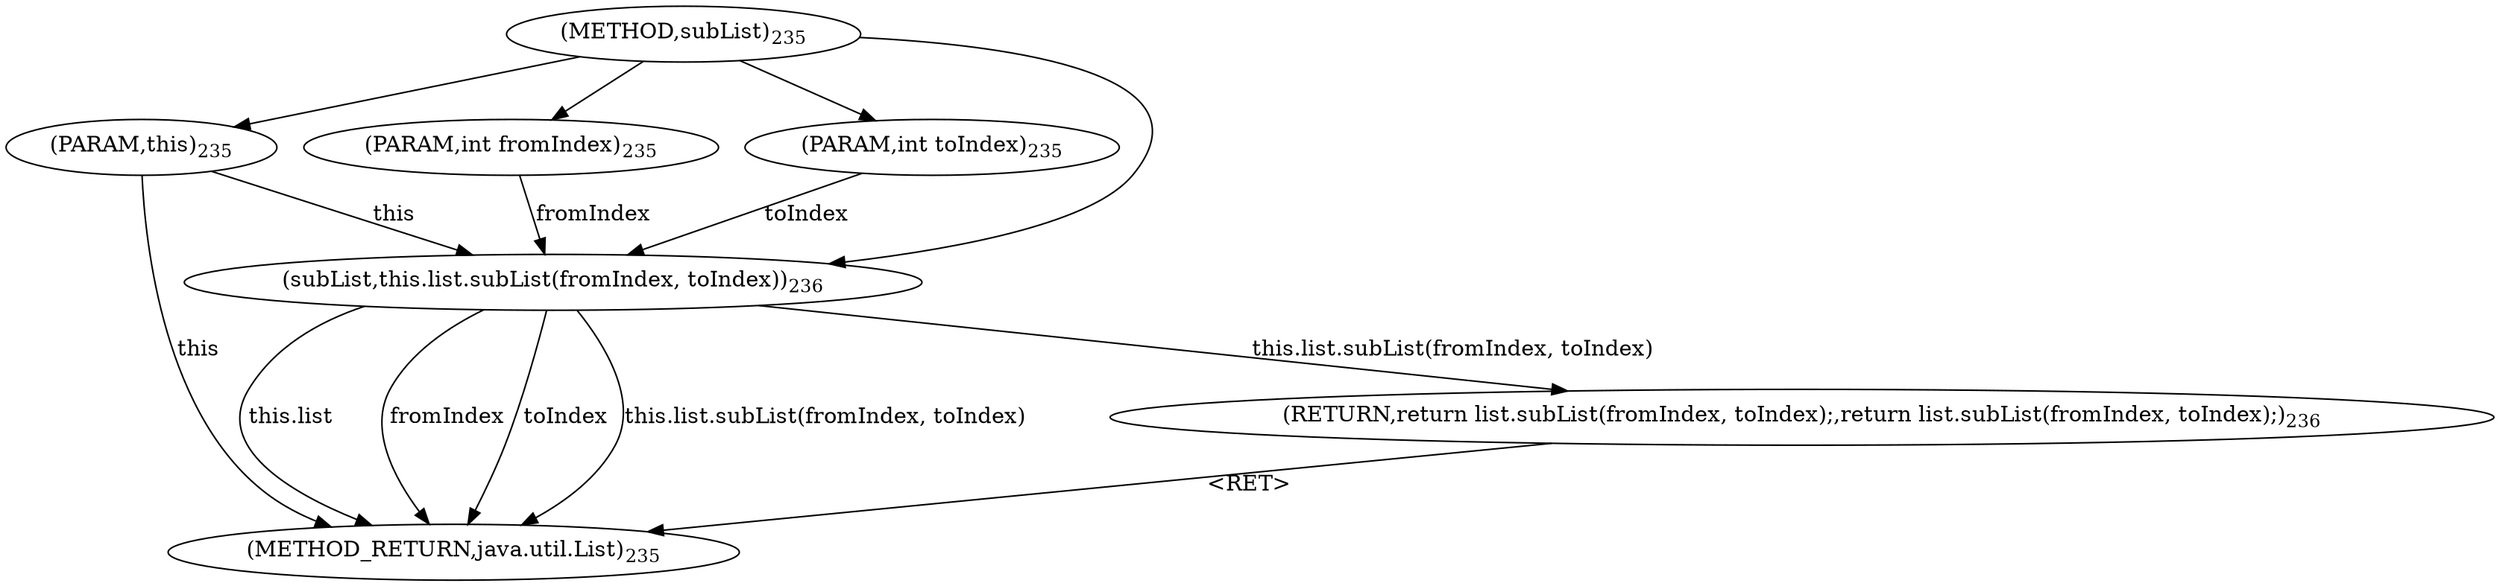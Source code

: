 digraph "subList" {  
"728" [label = <(METHOD,subList)<SUB>235</SUB>> ]
"742" [label = <(METHOD_RETURN,java.util.List)<SUB>235</SUB>> ]
"729" [label = <(PARAM,this)<SUB>235</SUB>> ]
"730" [label = <(PARAM,int fromIndex)<SUB>235</SUB>> ]
"731" [label = <(PARAM,int toIndex)<SUB>235</SUB>> ]
"733" [label = <(RETURN,return list.subList(fromIndex, toIndex);,return list.subList(fromIndex, toIndex);)<SUB>236</SUB>> ]
"734" [label = <(subList,this.list.subList(fromIndex, toIndex))<SUB>236</SUB>> ]
"734" [label = <(subList,this.list.subList(fromIndex, toIndex))<SUB>236</SUB>> ]
"734" [label = <(subList,this.list.subList(fromIndex, toIndex))<SUB>236</SUB>> ]
"734" [label = <(subList,this.list.subList(fromIndex, toIndex))<SUB>236</SUB>> ]
  "733" -> "742"  [ label = "&lt;RET&gt;"] 
  "729" -> "742"  [ label = "this"] 
  "734" -> "742"  [ label = "this.list"] 
  "734" -> "742"  [ label = "fromIndex"] 
  "734" -> "742"  [ label = "toIndex"] 
  "734" -> "742"  [ label = "this.list.subList(fromIndex, toIndex)"] 
  "728" -> "729" 
  "728" -> "730" 
  "728" -> "731" 
  "734" -> "733"  [ label = "this.list.subList(fromIndex, toIndex)"] 
  "729" -> "734"  [ label = "this"] 
  "730" -> "734"  [ label = "fromIndex"] 
  "728" -> "734" 
  "731" -> "734"  [ label = "toIndex"] 
}
